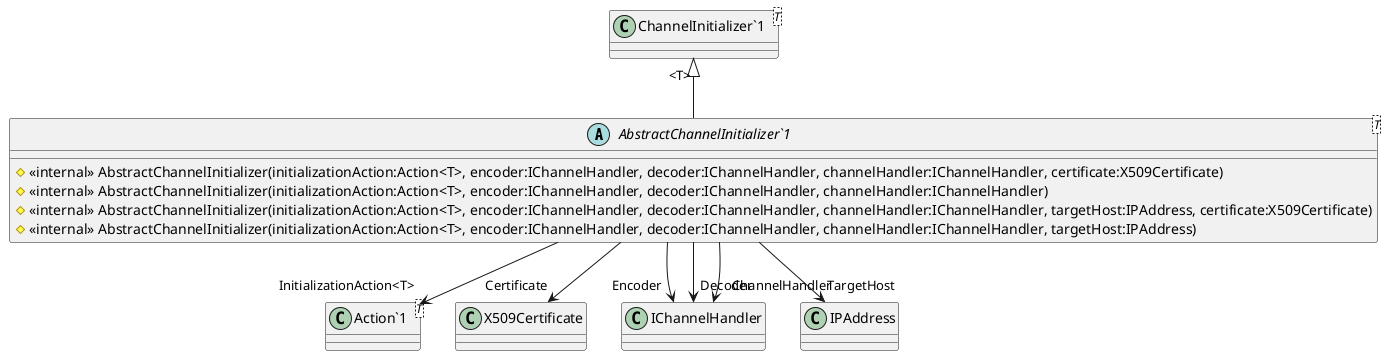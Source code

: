 @startuml
abstract class "AbstractChannelInitializer`1"<T> {
    # <<internal>> AbstractChannelInitializer(initializationAction:Action<T>, encoder:IChannelHandler, decoder:IChannelHandler, channelHandler:IChannelHandler, certificate:X509Certificate)
    # <<internal>> AbstractChannelInitializer(initializationAction:Action<T>, encoder:IChannelHandler, decoder:IChannelHandler, channelHandler:IChannelHandler)
    # <<internal>> AbstractChannelInitializer(initializationAction:Action<T>, encoder:IChannelHandler, decoder:IChannelHandler, channelHandler:IChannelHandler, targetHost:IPAddress, certificate:X509Certificate)
    # <<internal>> AbstractChannelInitializer(initializationAction:Action<T>, encoder:IChannelHandler, decoder:IChannelHandler, channelHandler:IChannelHandler, targetHost:IPAddress)
}
class "ChannelInitializer`1"<T> {
}
class "Action`1"<T> {
}
"ChannelInitializer`1" "<T>" <|-- "AbstractChannelInitializer`1"
"AbstractChannelInitializer`1" --> "InitializationAction<T>" "Action`1"
"AbstractChannelInitializer`1" --> "Certificate" X509Certificate
"AbstractChannelInitializer`1" --> "Encoder" IChannelHandler
"AbstractChannelInitializer`1" --> "Decoder" IChannelHandler
"AbstractChannelInitializer`1" --> "ChannelHandler" IChannelHandler
"AbstractChannelInitializer`1" --> "TargetHost" IPAddress
@enduml
